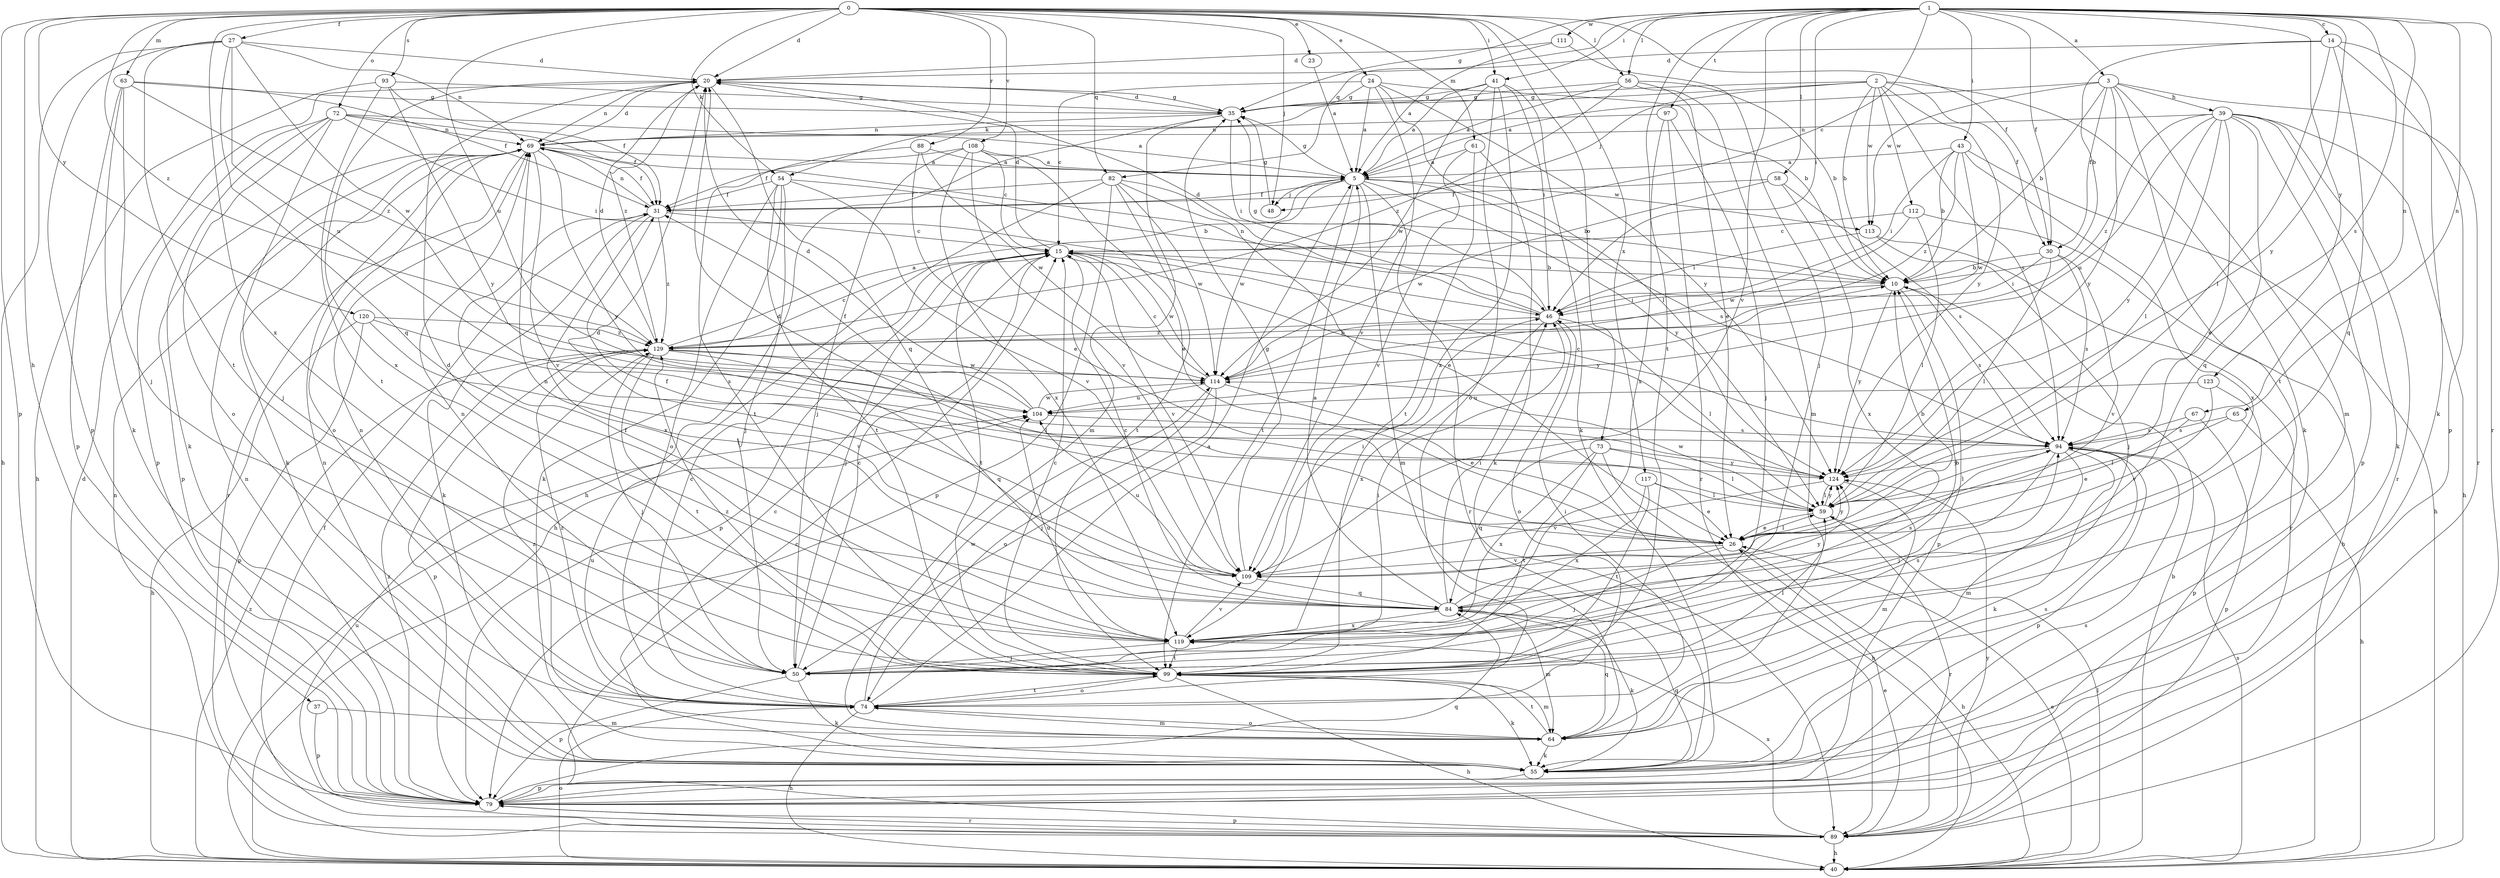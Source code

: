strict digraph  {
0;
1;
2;
3;
5;
10;
14;
15;
20;
23;
24;
26;
27;
30;
31;
35;
37;
39;
40;
41;
43;
46;
48;
50;
54;
55;
56;
58;
59;
61;
63;
64;
65;
67;
69;
72;
73;
74;
79;
82;
84;
88;
89;
93;
94;
97;
99;
104;
108;
109;
111;
112;
113;
114;
117;
119;
120;
123;
124;
129;
0 -> 20  [label=d];
0 -> 23  [label=e];
0 -> 24  [label=e];
0 -> 27  [label=f];
0 -> 30  [label=f];
0 -> 37  [label=h];
0 -> 41  [label=i];
0 -> 48  [label=j];
0 -> 54  [label=k];
0 -> 56  [label=l];
0 -> 61  [label=m];
0 -> 63  [label=m];
0 -> 72  [label=o];
0 -> 73  [label=o];
0 -> 79  [label=p];
0 -> 82  [label=q];
0 -> 88  [label=r];
0 -> 93  [label=s];
0 -> 104  [label=u];
0 -> 108  [label=v];
0 -> 117  [label=x];
0 -> 119  [label=x];
0 -> 120  [label=y];
0 -> 129  [label=z];
1 -> 3  [label=a];
1 -> 14  [label=c];
1 -> 15  [label=c];
1 -> 30  [label=f];
1 -> 35  [label=g];
1 -> 41  [label=i];
1 -> 43  [label=i];
1 -> 46  [label=i];
1 -> 56  [label=l];
1 -> 58  [label=l];
1 -> 65  [label=n];
1 -> 67  [label=n];
1 -> 82  [label=q];
1 -> 89  [label=r];
1 -> 94  [label=s];
1 -> 97  [label=t];
1 -> 99  [label=t];
1 -> 109  [label=v];
1 -> 111  [label=w];
1 -> 123  [label=y];
1 -> 124  [label=y];
2 -> 10  [label=b];
2 -> 30  [label=f];
2 -> 35  [label=g];
2 -> 48  [label=j];
2 -> 54  [label=k];
2 -> 55  [label=k];
2 -> 94  [label=s];
2 -> 112  [label=w];
2 -> 113  [label=w];
2 -> 124  [label=y];
3 -> 5  [label=a];
3 -> 10  [label=b];
3 -> 30  [label=f];
3 -> 39  [label=h];
3 -> 64  [label=m];
3 -> 89  [label=r];
3 -> 99  [label=t];
3 -> 113  [label=w];
3 -> 124  [label=y];
5 -> 31  [label=f];
5 -> 35  [label=g];
5 -> 48  [label=j];
5 -> 64  [label=m];
5 -> 89  [label=r];
5 -> 94  [label=s];
5 -> 99  [label=t];
5 -> 113  [label=w];
5 -> 114  [label=w];
5 -> 124  [label=y];
10 -> 46  [label=i];
10 -> 79  [label=p];
10 -> 94  [label=s];
10 -> 124  [label=y];
14 -> 10  [label=b];
14 -> 20  [label=d];
14 -> 55  [label=k];
14 -> 59  [label=l];
14 -> 79  [label=p];
14 -> 84  [label=q];
15 -> 10  [label=b];
15 -> 20  [label=d];
15 -> 50  [label=j];
15 -> 79  [label=p];
15 -> 99  [label=t];
15 -> 109  [label=v];
15 -> 114  [label=w];
15 -> 124  [label=y];
20 -> 35  [label=g];
20 -> 69  [label=n];
20 -> 84  [label=q];
20 -> 119  [label=x];
20 -> 129  [label=z];
23 -> 5  [label=a];
24 -> 5  [label=a];
24 -> 10  [label=b];
24 -> 15  [label=c];
24 -> 35  [label=g];
24 -> 59  [label=l];
24 -> 109  [label=v];
24 -> 124  [label=y];
26 -> 10  [label=b];
26 -> 20  [label=d];
26 -> 31  [label=f];
26 -> 40  [label=h];
26 -> 50  [label=j];
26 -> 59  [label=l];
26 -> 109  [label=v];
26 -> 124  [label=y];
27 -> 20  [label=d];
27 -> 40  [label=h];
27 -> 69  [label=n];
27 -> 79  [label=p];
27 -> 84  [label=q];
27 -> 99  [label=t];
27 -> 104  [label=u];
27 -> 114  [label=w];
30 -> 10  [label=b];
30 -> 46  [label=i];
30 -> 59  [label=l];
30 -> 94  [label=s];
30 -> 109  [label=v];
31 -> 15  [label=c];
31 -> 55  [label=k];
31 -> 69  [label=n];
31 -> 119  [label=x];
31 -> 129  [label=z];
35 -> 20  [label=d];
35 -> 40  [label=h];
35 -> 46  [label=i];
35 -> 64  [label=m];
35 -> 69  [label=n];
37 -> 64  [label=m];
37 -> 79  [label=p];
39 -> 26  [label=e];
39 -> 40  [label=h];
39 -> 55  [label=k];
39 -> 59  [label=l];
39 -> 69  [label=n];
39 -> 79  [label=p];
39 -> 84  [label=q];
39 -> 89  [label=r];
39 -> 104  [label=u];
39 -> 124  [label=y];
39 -> 129  [label=z];
40 -> 10  [label=b];
40 -> 20  [label=d];
40 -> 26  [label=e];
40 -> 59  [label=l];
40 -> 74  [label=o];
40 -> 94  [label=s];
40 -> 129  [label=z];
41 -> 5  [label=a];
41 -> 35  [label=g];
41 -> 46  [label=i];
41 -> 55  [label=k];
41 -> 74  [label=o];
41 -> 114  [label=w];
41 -> 119  [label=x];
43 -> 5  [label=a];
43 -> 10  [label=b];
43 -> 40  [label=h];
43 -> 46  [label=i];
43 -> 114  [label=w];
43 -> 119  [label=x];
43 -> 129  [label=z];
46 -> 20  [label=d];
46 -> 35  [label=g];
46 -> 59  [label=l];
46 -> 69  [label=n];
46 -> 74  [label=o];
46 -> 119  [label=x];
46 -> 129  [label=z];
48 -> 35  [label=g];
50 -> 15  [label=c];
50 -> 46  [label=i];
50 -> 55  [label=k];
50 -> 69  [label=n];
50 -> 79  [label=p];
54 -> 10  [label=b];
54 -> 31  [label=f];
54 -> 50  [label=j];
54 -> 55  [label=k];
54 -> 74  [label=o];
54 -> 99  [label=t];
54 -> 109  [label=v];
55 -> 15  [label=c];
55 -> 69  [label=n];
55 -> 79  [label=p];
55 -> 84  [label=q];
55 -> 94  [label=s];
56 -> 5  [label=a];
56 -> 10  [label=b];
56 -> 26  [label=e];
56 -> 35  [label=g];
56 -> 64  [label=m];
56 -> 129  [label=z];
58 -> 31  [label=f];
58 -> 94  [label=s];
58 -> 114  [label=w];
58 -> 119  [label=x];
59 -> 26  [label=e];
59 -> 89  [label=r];
59 -> 114  [label=w];
59 -> 124  [label=y];
61 -> 5  [label=a];
61 -> 55  [label=k];
61 -> 99  [label=t];
61 -> 109  [label=v];
63 -> 31  [label=f];
63 -> 35  [label=g];
63 -> 50  [label=j];
63 -> 55  [label=k];
63 -> 79  [label=p];
63 -> 129  [label=z];
64 -> 55  [label=k];
64 -> 74  [label=o];
64 -> 84  [label=q];
64 -> 99  [label=t];
64 -> 129  [label=z];
65 -> 40  [label=h];
65 -> 59  [label=l];
65 -> 94  [label=s];
67 -> 26  [label=e];
67 -> 79  [label=p];
67 -> 94  [label=s];
69 -> 5  [label=a];
69 -> 20  [label=d];
69 -> 31  [label=f];
69 -> 55  [label=k];
69 -> 74  [label=o];
69 -> 79  [label=p];
69 -> 89  [label=r];
69 -> 109  [label=v];
69 -> 124  [label=y];
72 -> 5  [label=a];
72 -> 31  [label=f];
72 -> 46  [label=i];
72 -> 50  [label=j];
72 -> 55  [label=k];
72 -> 69  [label=n];
72 -> 74  [label=o];
72 -> 79  [label=p];
73 -> 40  [label=h];
73 -> 59  [label=l];
73 -> 84  [label=q];
73 -> 99  [label=t];
73 -> 119  [label=x];
73 -> 124  [label=y];
74 -> 5  [label=a];
74 -> 15  [label=c];
74 -> 40  [label=h];
74 -> 46  [label=i];
74 -> 64  [label=m];
74 -> 69  [label=n];
74 -> 99  [label=t];
74 -> 104  [label=u];
74 -> 114  [label=w];
74 -> 129  [label=z];
79 -> 69  [label=n];
79 -> 84  [label=q];
79 -> 89  [label=r];
79 -> 94  [label=s];
79 -> 129  [label=z];
82 -> 10  [label=b];
82 -> 26  [label=e];
82 -> 31  [label=f];
82 -> 40  [label=h];
82 -> 79  [label=p];
82 -> 99  [label=t];
82 -> 114  [label=w];
84 -> 5  [label=a];
84 -> 15  [label=c];
84 -> 46  [label=i];
84 -> 55  [label=k];
84 -> 64  [label=m];
84 -> 69  [label=n];
84 -> 94  [label=s];
84 -> 119  [label=x];
84 -> 124  [label=y];
88 -> 5  [label=a];
88 -> 26  [label=e];
88 -> 99  [label=t];
88 -> 114  [label=w];
89 -> 15  [label=c];
89 -> 26  [label=e];
89 -> 31  [label=f];
89 -> 40  [label=h];
89 -> 69  [label=n];
89 -> 79  [label=p];
89 -> 104  [label=u];
89 -> 119  [label=x];
89 -> 124  [label=y];
93 -> 31  [label=f];
93 -> 35  [label=g];
93 -> 40  [label=h];
93 -> 99  [label=t];
93 -> 124  [label=y];
94 -> 15  [label=c];
94 -> 50  [label=j];
94 -> 55  [label=k];
94 -> 59  [label=l];
94 -> 64  [label=m];
94 -> 79  [label=p];
94 -> 124  [label=y];
97 -> 50  [label=j];
97 -> 69  [label=n];
97 -> 89  [label=r];
97 -> 119  [label=x];
99 -> 15  [label=c];
99 -> 40  [label=h];
99 -> 55  [label=k];
99 -> 59  [label=l];
99 -> 64  [label=m];
99 -> 74  [label=o];
99 -> 94  [label=s];
99 -> 129  [label=z];
104 -> 20  [label=d];
104 -> 31  [label=f];
104 -> 94  [label=s];
104 -> 114  [label=w];
108 -> 5  [label=a];
108 -> 15  [label=c];
108 -> 26  [label=e];
108 -> 31  [label=f];
108 -> 50  [label=j];
108 -> 109  [label=v];
108 -> 119  [label=x];
109 -> 20  [label=d];
109 -> 35  [label=g];
109 -> 46  [label=i];
109 -> 84  [label=q];
109 -> 104  [label=u];
111 -> 5  [label=a];
111 -> 20  [label=d];
111 -> 50  [label=j];
112 -> 15  [label=c];
112 -> 40  [label=h];
112 -> 59  [label=l];
112 -> 114  [label=w];
113 -> 46  [label=i];
113 -> 50  [label=j];
113 -> 89  [label=r];
114 -> 10  [label=b];
114 -> 15  [label=c];
114 -> 26  [label=e];
114 -> 50  [label=j];
114 -> 74  [label=o];
114 -> 104  [label=u];
117 -> 26  [label=e];
117 -> 59  [label=l];
117 -> 99  [label=t];
117 -> 119  [label=x];
119 -> 10  [label=b];
119 -> 20  [label=d];
119 -> 31  [label=f];
119 -> 50  [label=j];
119 -> 99  [label=t];
119 -> 104  [label=u];
119 -> 109  [label=v];
120 -> 40  [label=h];
120 -> 79  [label=p];
120 -> 94  [label=s];
120 -> 109  [label=v];
120 -> 129  [label=z];
123 -> 79  [label=p];
123 -> 104  [label=u];
123 -> 109  [label=v];
124 -> 59  [label=l];
124 -> 64  [label=m];
124 -> 109  [label=v];
129 -> 5  [label=a];
129 -> 15  [label=c];
129 -> 20  [label=d];
129 -> 50  [label=j];
129 -> 59  [label=l];
129 -> 79  [label=p];
129 -> 84  [label=q];
129 -> 99  [label=t];
129 -> 114  [label=w];
}
